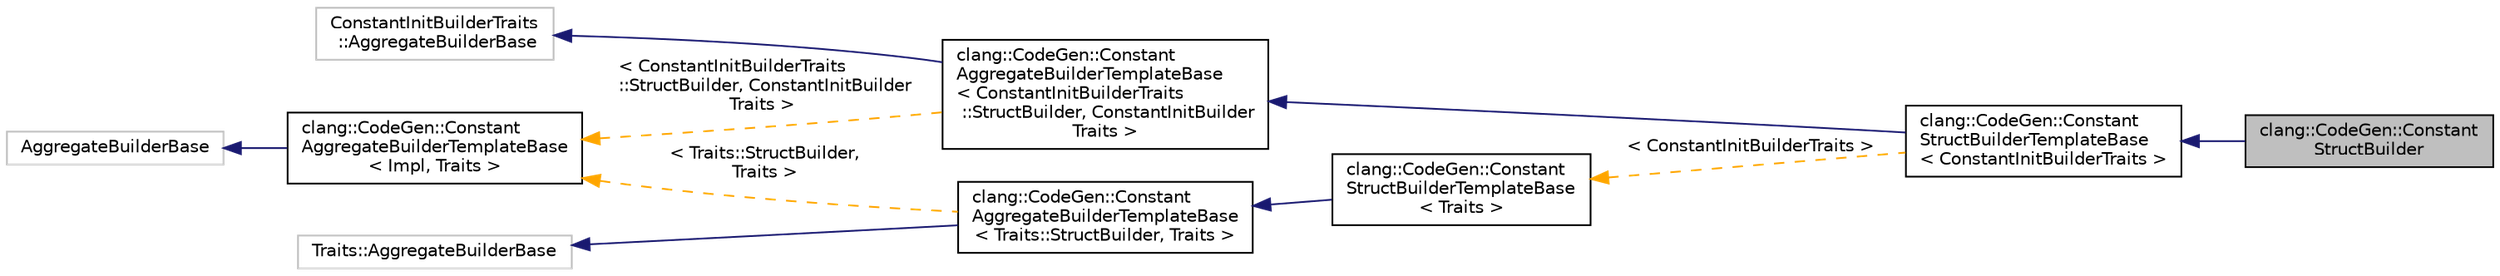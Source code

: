 digraph "clang::CodeGen::ConstantStructBuilder"
{
 // LATEX_PDF_SIZE
  bgcolor="transparent";
  edge [fontname="Helvetica",fontsize="10",labelfontname="Helvetica",labelfontsize="10"];
  node [fontname="Helvetica",fontsize="10",shape=record];
  rankdir="LR";
  Node1 [label="clang::CodeGen::Constant\lStructBuilder",height=0.2,width=0.4,color="black", fillcolor="grey75", style="filled", fontcolor="black",tooltip="A helper class of ConstantInitBuilder, used for building constant struct initializers."];
  Node2 -> Node1 [dir="back",color="midnightblue",fontsize="10",style="solid",fontname="Helvetica"];
  Node2 [label="clang::CodeGen::Constant\lStructBuilderTemplateBase\l\< ConstantInitBuilderTraits \>",height=0.2,width=0.4,color="black",URL="$classclang_1_1CodeGen_1_1ConstantStructBuilderTemplateBase.html",tooltip=" "];
  Node3 -> Node2 [dir="back",color="midnightblue",fontsize="10",style="solid",fontname="Helvetica"];
  Node3 [label="clang::CodeGen::Constant\lAggregateBuilderTemplateBase\l\< ConstantInitBuilderTraits\l ::StructBuilder, ConstantInitBuilder\lTraits \>",height=0.2,width=0.4,color="black",URL="$classclang_1_1CodeGen_1_1ConstantAggregateBuilderTemplateBase.html",tooltip=" "];
  Node4 -> Node3 [dir="back",color="midnightblue",fontsize="10",style="solid",fontname="Helvetica"];
  Node4 [label="ConstantInitBuilderTraits\l ::AggregateBuilderBase",height=0.2,width=0.4,color="grey75",tooltip=" "];
  Node5 -> Node3 [dir="back",color="orange",fontsize="10",style="dashed",label=" \< ConstantInitBuilderTraits\l ::StructBuilder, ConstantInitBuilder\lTraits \>" ,fontname="Helvetica"];
  Node5 [label="clang::CodeGen::Constant\lAggregateBuilderTemplateBase\l\< Impl, Traits \>",height=0.2,width=0.4,color="black",URL="$classclang_1_1CodeGen_1_1ConstantAggregateBuilderTemplateBase.html",tooltip=" "];
  Node6 -> Node5 [dir="back",color="midnightblue",fontsize="10",style="solid",fontname="Helvetica"];
  Node6 [label="AggregateBuilderBase",height=0.2,width=0.4,color="grey75",tooltip=" "];
  Node7 -> Node2 [dir="back",color="orange",fontsize="10",style="dashed",label=" \< ConstantInitBuilderTraits \>" ,fontname="Helvetica"];
  Node7 [label="clang::CodeGen::Constant\lStructBuilderTemplateBase\l\< Traits \>",height=0.2,width=0.4,color="black",URL="$classclang_1_1CodeGen_1_1ConstantStructBuilderTemplateBase.html",tooltip="A template class designed to allow other frontends to easily customize the builder classes used by Co..."];
  Node8 -> Node7 [dir="back",color="midnightblue",fontsize="10",style="solid",fontname="Helvetica"];
  Node8 [label="clang::CodeGen::Constant\lAggregateBuilderTemplateBase\l\< Traits::StructBuilder, Traits \>",height=0.2,width=0.4,color="black",URL="$classclang_1_1CodeGen_1_1ConstantAggregateBuilderTemplateBase.html",tooltip=" "];
  Node9 -> Node8 [dir="back",color="midnightblue",fontsize="10",style="solid",fontname="Helvetica"];
  Node9 [label="Traits::AggregateBuilderBase",height=0.2,width=0.4,color="grey75",tooltip=" "];
  Node5 -> Node8 [dir="back",color="orange",fontsize="10",style="dashed",label=" \< Traits::StructBuilder,\l Traits \>" ,fontname="Helvetica"];
}
